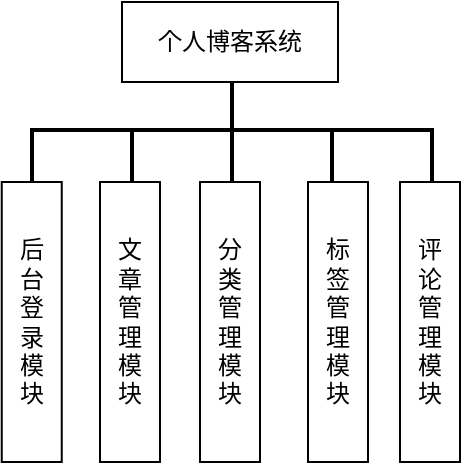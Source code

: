<mxfile version="18.0.8" type="github">
  <diagram id="TUYOXXvFCsU8Bt_Coby8" name="第 1 页">
    <mxGraphModel dx="1422" dy="761" grid="1" gridSize="10" guides="1" tooltips="1" connect="1" arrows="1" fold="1" page="1" pageScale="1" pageWidth="827" pageHeight="1169" math="0" shadow="0">
      <root>
        <mxCell id="0" />
        <mxCell id="1" parent="0" />
        <mxCell id="uiMAfWaznwxs1aXPlk0b-8" value="" style="strokeWidth=2;html=1;shape=mxgraph.flowchart.annotation_1;align=left;pointerEvents=1;rotation=90;" vertex="1" parent="1">
          <mxGeometry x="420" y="205" width="32" height="50" as="geometry" />
        </mxCell>
        <mxCell id="uiMAfWaznwxs1aXPlk0b-11" value="个人博客系统" style="whiteSpace=wrap;html=1;align=center;" vertex="1" parent="1">
          <mxGeometry x="306" y="150" width="108" height="40" as="geometry" />
        </mxCell>
        <mxCell id="uiMAfWaznwxs1aXPlk0b-13" value="" style="strokeWidth=2;html=1;shape=mxgraph.flowchart.annotation_1;align=left;pointerEvents=1;rotation=90;" vertex="1" parent="1">
          <mxGeometry x="320" y="205" width="32" height="50" as="geometry" />
        </mxCell>
        <mxCell id="uiMAfWaznwxs1aXPlk0b-15" value="" style="strokeWidth=2;html=1;shape=mxgraph.flowchart.annotation_1;align=left;pointerEvents=1;rotation=90;" vertex="1" parent="1">
          <mxGeometry x="270" y="205" width="32" height="50" as="geometry" />
        </mxCell>
        <mxCell id="uiMAfWaznwxs1aXPlk0b-16" value="后&lt;br&gt;台&lt;br&gt;登&lt;br&gt;录&lt;br&gt;模&lt;br&gt;块" style="whiteSpace=wrap;html=1;align=center;rotation=90;horizontal=0;" vertex="1" parent="1">
          <mxGeometry x="190.87" y="295" width="140" height="30" as="geometry" />
        </mxCell>
        <mxCell id="uiMAfWaznwxs1aXPlk0b-17" value="文&lt;br&gt;章&lt;br&gt;管&lt;br&gt;理&lt;br&gt;模&lt;br&gt;块" style="whiteSpace=wrap;html=1;align=center;rotation=90;horizontal=0;" vertex="1" parent="1">
          <mxGeometry x="240" y="295" width="140" height="30" as="geometry" />
        </mxCell>
        <mxCell id="uiMAfWaznwxs1aXPlk0b-20" value="评&lt;br&gt;论&lt;br&gt;管&lt;br&gt;理&lt;br&gt;模&lt;br&gt;块" style="whiteSpace=wrap;html=1;align=center;rotation=90;horizontal=0;" vertex="1" parent="1">
          <mxGeometry x="390" y="295" width="140" height="30" as="geometry" />
        </mxCell>
        <mxCell id="uiMAfWaznwxs1aXPlk0b-21" value="" style="strokeWidth=2;html=1;shape=mxgraph.flowchart.annotation_1;align=left;pointerEvents=1;rotation=90;" vertex="1" parent="1">
          <mxGeometry x="370" y="205" width="32" height="50" as="geometry" />
        </mxCell>
        <mxCell id="uiMAfWaznwxs1aXPlk0b-18" value="分&lt;br&gt;类&lt;br&gt;管&lt;br&gt;理&lt;br&gt;模&lt;br&gt;块" style="whiteSpace=wrap;html=1;align=center;rotation=90;horizontal=0;" vertex="1" parent="1">
          <mxGeometry x="290" y="295" width="140" height="30" as="geometry" />
        </mxCell>
        <mxCell id="uiMAfWaznwxs1aXPlk0b-19" value="标&lt;br&gt;签&lt;br&gt;管&lt;br&gt;理&lt;br&gt;模&lt;br&gt;块" style="whiteSpace=wrap;html=1;align=center;rotation=90;horizontal=0;" vertex="1" parent="1">
          <mxGeometry x="344" y="295" width="140" height="30" as="geometry" />
        </mxCell>
        <mxCell id="uiMAfWaznwxs1aXPlk0b-22" value="" style="endArrow=none;html=1;rounded=0;fontStyle=1;strokeWidth=2;" edge="1" parent="1">
          <mxGeometry width="50" height="50" relative="1" as="geometry">
            <mxPoint x="361" y="213" as="sourcePoint" />
            <mxPoint x="361" y="190" as="targetPoint" />
          </mxGeometry>
        </mxCell>
      </root>
    </mxGraphModel>
  </diagram>
</mxfile>
